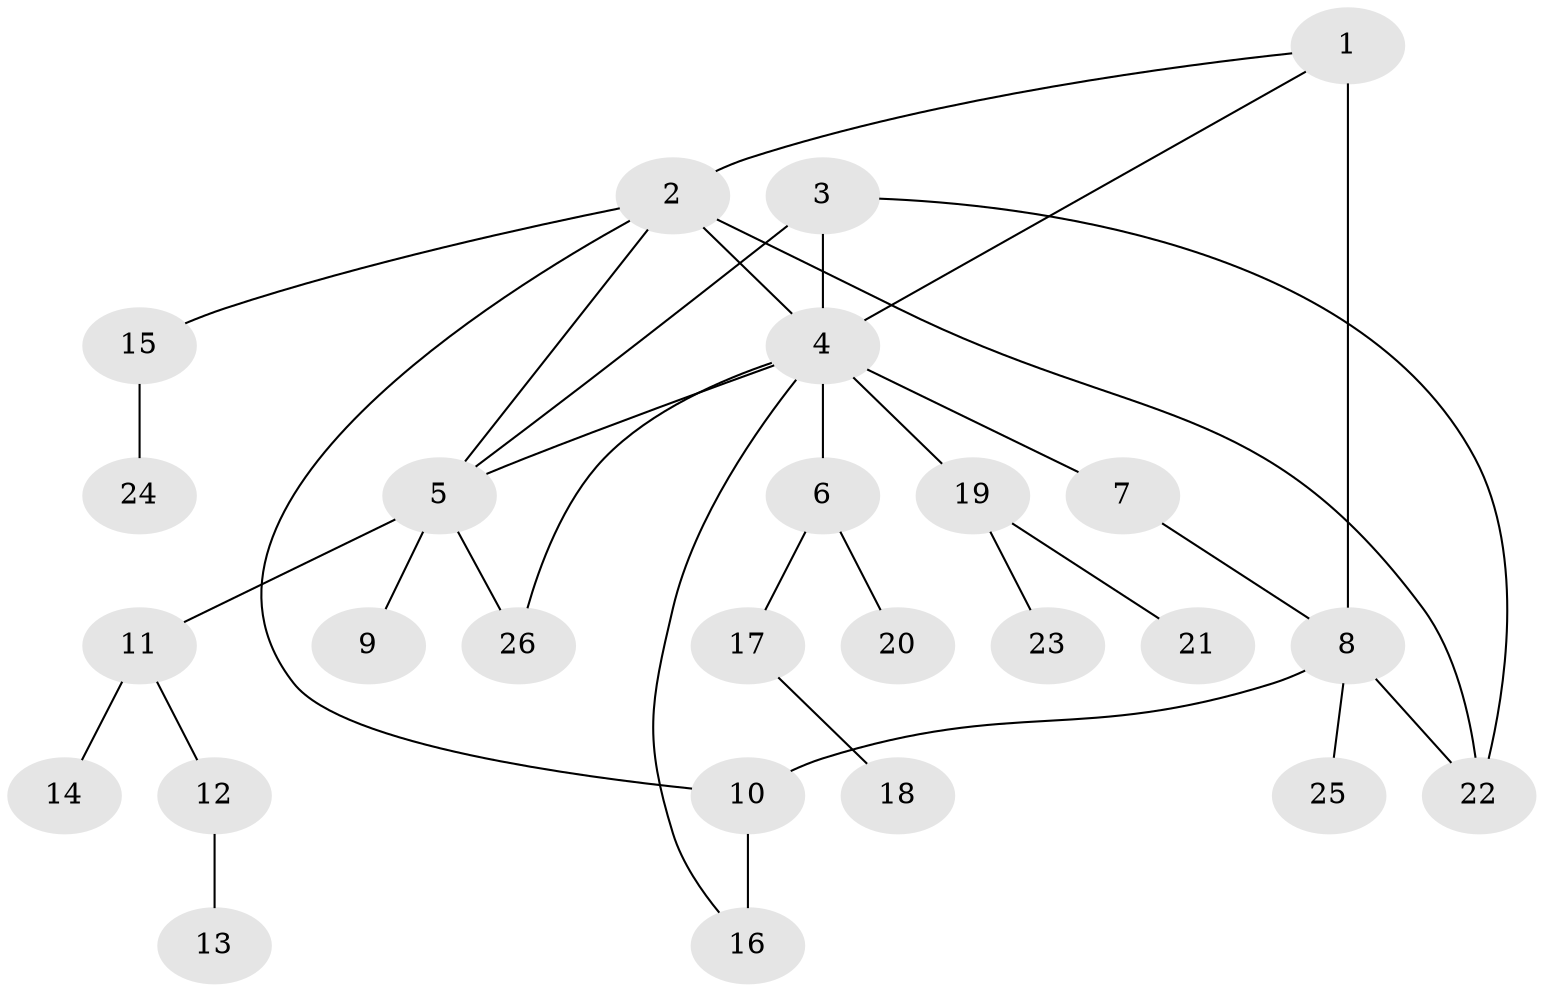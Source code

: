 // original degree distribution, {2: 0.19230769230769232, 11: 0.019230769230769232, 6: 0.019230769230769232, 7: 0.038461538461538464, 5: 0.057692307692307696, 4: 0.07692307692307693, 8: 0.019230769230769232, 1: 0.5, 3: 0.07692307692307693}
// Generated by graph-tools (version 1.1) at 2025/37/03/09/25 02:37:40]
// undirected, 26 vertices, 34 edges
graph export_dot {
graph [start="1"]
  node [color=gray90,style=filled];
  1;
  2;
  3;
  4;
  5;
  6;
  7;
  8;
  9;
  10;
  11;
  12;
  13;
  14;
  15;
  16;
  17;
  18;
  19;
  20;
  21;
  22;
  23;
  24;
  25;
  26;
  1 -- 2 [weight=1.0];
  1 -- 4 [weight=1.0];
  1 -- 8 [weight=3.0];
  2 -- 4 [weight=2.0];
  2 -- 5 [weight=1.0];
  2 -- 10 [weight=1.0];
  2 -- 15 [weight=1.0];
  2 -- 22 [weight=1.0];
  3 -- 4 [weight=2.0];
  3 -- 5 [weight=1.0];
  3 -- 22 [weight=1.0];
  4 -- 5 [weight=1.0];
  4 -- 6 [weight=2.0];
  4 -- 7 [weight=3.0];
  4 -- 16 [weight=1.0];
  4 -- 19 [weight=1.0];
  4 -- 26 [weight=1.0];
  5 -- 9 [weight=1.0];
  5 -- 11 [weight=1.0];
  5 -- 26 [weight=1.0];
  6 -- 17 [weight=1.0];
  6 -- 20 [weight=1.0];
  7 -- 8 [weight=1.0];
  8 -- 10 [weight=1.0];
  8 -- 22 [weight=1.0];
  8 -- 25 [weight=1.0];
  10 -- 16 [weight=2.0];
  11 -- 12 [weight=1.0];
  11 -- 14 [weight=1.0];
  12 -- 13 [weight=1.0];
  15 -- 24 [weight=1.0];
  17 -- 18 [weight=1.0];
  19 -- 21 [weight=1.0];
  19 -- 23 [weight=1.0];
}
